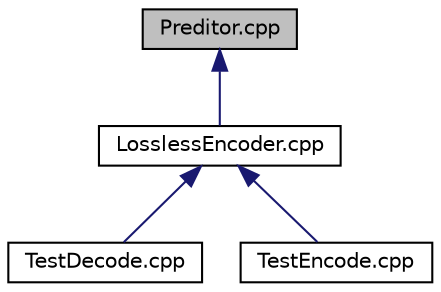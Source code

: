 digraph "Preditor.cpp"
{
 // LATEX_PDF_SIZE
  edge [fontname="Helvetica",fontsize="10",labelfontname="Helvetica",labelfontsize="10"];
  node [fontname="Helvetica",fontsize="10",shape=record];
  Node1 [label="Preditor.cpp",height=0.2,width=0.4,color="black", fillcolor="grey75", style="filled", fontcolor="black",tooltip="Class to encode and decode frames from a video based on with predictive tecnique was used."];
  Node1 -> Node2 [dir="back",color="midnightblue",fontsize="10",style="solid",fontname="Helvetica"];
  Node2 [label="LosslessEncoder.cpp",height=0.2,width=0.4,color="black", fillcolor="white", style="filled",URL="$LosslessEncoder_8cpp.html",tooltip="Class to encode and decode videos."];
  Node2 -> Node3 [dir="back",color="midnightblue",fontsize="10",style="solid",fontname="Helvetica"];
  Node3 [label="TestDecode.cpp",height=0.2,width=0.4,color="black", fillcolor="white", style="filled",URL="$TestDecode_8cpp.html",tooltip="Decode a video by passing the file it was encoded to."];
  Node2 -> Node4 [dir="back",color="midnightblue",fontsize="10",style="solid",fontname="Helvetica"];
  Node4 [label="TestEncode.cpp",height=0.2,width=0.4,color="black", fillcolor="white", style="filled",URL="$TestEncode_8cpp.html",tooltip="Encode a video file by passing by order : The video file to encode, the type of predictive encoding y..."];
}
